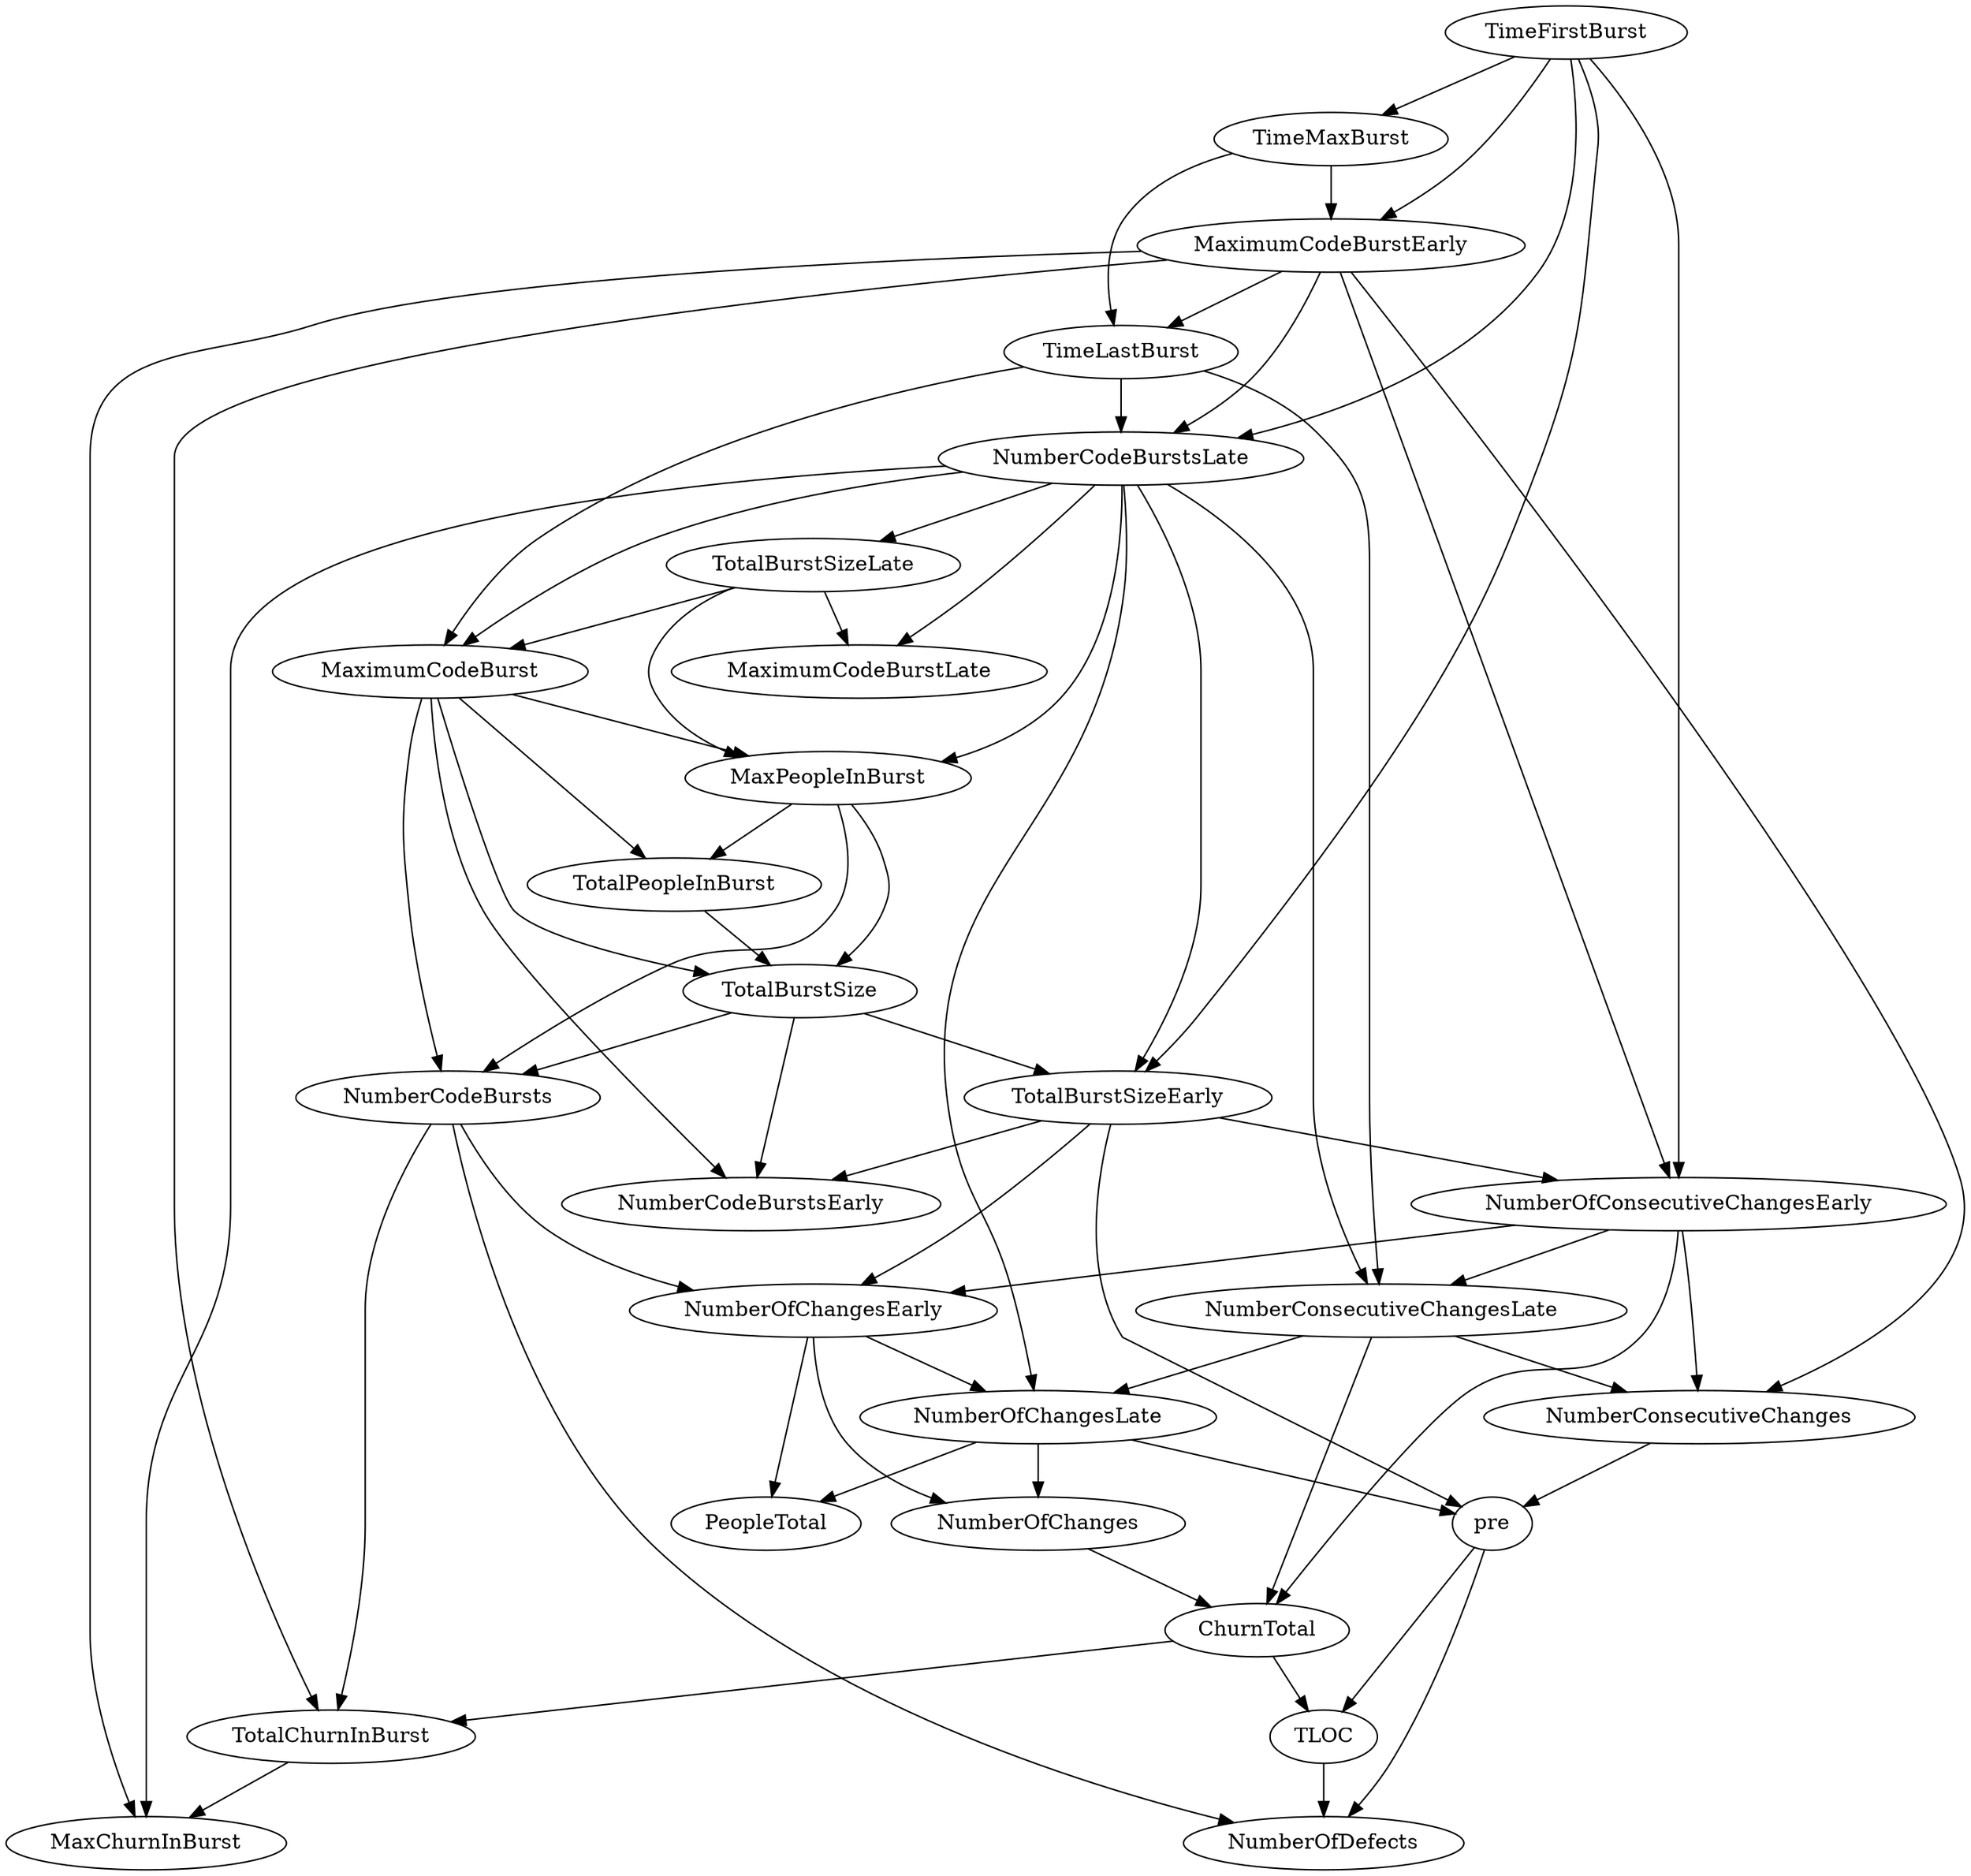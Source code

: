digraph {
   TotalPeopleInBurst;
   MaximumCodeBurstLate;
   NumberOfChanges;
   MaxPeopleInBurst;
   TotalBurstSizeLate;
   NumberCodeBurstsLate;
   NumberOfChangesLate;
   NumberOfChangesEarly;
   MaxChurnInBurst;
   MaximumCodeBurstEarly;
   NumberCodeBurstsEarly;
   TimeFirstBurst;
   TotalChurnInBurst;
   ChurnTotal;
   MaximumCodeBurst;
   NumberOfConsecutiveChangesEarly;
   NumberConsecutiveChangesLate;
   TotalBurstSizeEarly;
   TotalBurstSize;
   TimeMaxBurst;
   NumberConsecutiveChanges;
   TimeLastBurst;
   NumberCodeBursts;
   PeopleTotal;
   pre;
   NumberOfDefects;
   TLOC;
   TotalPeopleInBurst -> TotalBurstSize;
   NumberOfChanges -> ChurnTotal;
   MaxPeopleInBurst -> TotalPeopleInBurst;
   MaxPeopleInBurst -> TotalBurstSize;
   MaxPeopleInBurst -> NumberCodeBursts;
   TotalBurstSizeLate -> MaximumCodeBurstLate;
   TotalBurstSizeLate -> MaxPeopleInBurst;
   TotalBurstSizeLate -> MaximumCodeBurst;
   NumberCodeBurstsLate -> MaximumCodeBurstLate;
   NumberCodeBurstsLate -> MaxPeopleInBurst;
   NumberCodeBurstsLate -> TotalBurstSizeLate;
   NumberCodeBurstsLate -> NumberOfChangesLate;
   NumberCodeBurstsLate -> MaxChurnInBurst;
   NumberCodeBurstsLate -> MaximumCodeBurst;
   NumberCodeBurstsLate -> NumberConsecutiveChangesLate;
   NumberCodeBurstsLate -> TotalBurstSizeEarly;
   NumberOfChangesLate -> NumberOfChanges;
   NumberOfChangesLate -> PeopleTotal;
   NumberOfChangesLate -> pre;
   NumberOfChangesEarly -> NumberOfChanges;
   NumberOfChangesEarly -> NumberOfChangesLate;
   NumberOfChangesEarly -> PeopleTotal;
   MaximumCodeBurstEarly -> NumberCodeBurstsLate;
   MaximumCodeBurstEarly -> MaxChurnInBurst;
   MaximumCodeBurstEarly -> TotalChurnInBurst;
   MaximumCodeBurstEarly -> NumberOfConsecutiveChangesEarly;
   MaximumCodeBurstEarly -> NumberConsecutiveChanges;
   MaximumCodeBurstEarly -> TimeLastBurst;
   TimeFirstBurst -> NumberCodeBurstsLate;
   TimeFirstBurst -> MaximumCodeBurstEarly;
   TimeFirstBurst -> NumberOfConsecutiveChangesEarly;
   TimeFirstBurst -> TotalBurstSizeEarly;
   TimeFirstBurst -> TimeMaxBurst;
   TotalChurnInBurst -> MaxChurnInBurst;
   ChurnTotal -> TotalChurnInBurst;
   ChurnTotal -> TLOC;
   MaximumCodeBurst -> TotalPeopleInBurst;
   MaximumCodeBurst -> MaxPeopleInBurst;
   MaximumCodeBurst -> NumberCodeBurstsEarly;
   MaximumCodeBurst -> TotalBurstSize;
   MaximumCodeBurst -> NumberCodeBursts;
   NumberOfConsecutiveChangesEarly -> NumberOfChangesEarly;
   NumberOfConsecutiveChangesEarly -> ChurnTotal;
   NumberOfConsecutiveChangesEarly -> NumberConsecutiveChangesLate;
   NumberOfConsecutiveChangesEarly -> NumberConsecutiveChanges;
   NumberConsecutiveChangesLate -> NumberOfChangesLate;
   NumberConsecutiveChangesLate -> ChurnTotal;
   NumberConsecutiveChangesLate -> NumberConsecutiveChanges;
   TotalBurstSizeEarly -> NumberOfChangesEarly;
   TotalBurstSizeEarly -> NumberCodeBurstsEarly;
   TotalBurstSizeEarly -> NumberOfConsecutiveChangesEarly;
   TotalBurstSizeEarly -> pre;
   TotalBurstSize -> NumberCodeBurstsEarly;
   TotalBurstSize -> TotalBurstSizeEarly;
   TotalBurstSize -> NumberCodeBursts;
   TimeMaxBurst -> MaximumCodeBurstEarly;
   TimeMaxBurst -> TimeLastBurst;
   NumberConsecutiveChanges -> pre;
   TimeLastBurst -> NumberCodeBurstsLate;
   TimeLastBurst -> MaximumCodeBurst;
   TimeLastBurst -> NumberConsecutiveChangesLate;
   NumberCodeBursts -> NumberOfChangesEarly;
   NumberCodeBursts -> TotalChurnInBurst;
   NumberCodeBursts -> NumberOfDefects;
   pre -> NumberOfDefects;
   pre -> TLOC;
   TLOC -> NumberOfDefects;
}
